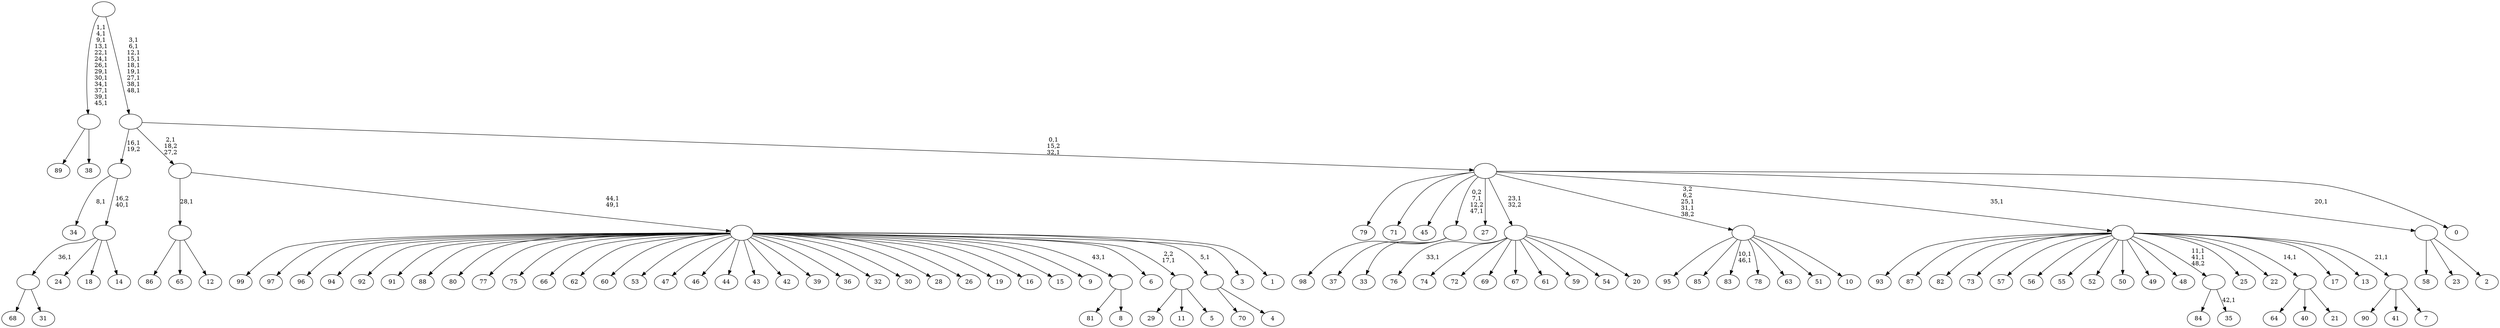 digraph T {
	150 [label="99"]
	149 [label="98"]
	148 [label="97"]
	147 [label="96"]
	146 [label="95"]
	145 [label="94"]
	144 [label="93"]
	143 [label="92"]
	142 [label="91"]
	141 [label="90"]
	140 [label="89"]
	139 [label="88"]
	138 [label="87"]
	137 [label="86"]
	136 [label="85"]
	135 [label="84"]
	134 [label="83"]
	131 [label="82"]
	130 [label="81"]
	129 [label="80"]
	128 [label="79"]
	127 [label="78"]
	126 [label="77"]
	125 [label="76"]
	123 [label="75"]
	122 [label="74"]
	121 [label="73"]
	120 [label="72"]
	119 [label="71"]
	118 [label="70"]
	117 [label="69"]
	116 [label="68"]
	115 [label="67"]
	114 [label="66"]
	113 [label="65"]
	112 [label="64"]
	111 [label="63"]
	110 [label="62"]
	109 [label="61"]
	108 [label="60"]
	107 [label="59"]
	106 [label="58"]
	105 [label="57"]
	104 [label="56"]
	103 [label="55"]
	102 [label="54"]
	101 [label="53"]
	100 [label="52"]
	99 [label="51"]
	98 [label="50"]
	97 [label="49"]
	96 [label="48"]
	95 [label="47"]
	94 [label="46"]
	93 [label="45"]
	92 [label="44"]
	91 [label="43"]
	90 [label="42"]
	89 [label="41"]
	88 [label="40"]
	87 [label="39"]
	86 [label="38"]
	85 [label=""]
	72 [label="37"]
	71 [label="36"]
	70 [label="35"]
	68 [label=""]
	66 [label="34"]
	64 [label="33"]
	63 [label=""]
	61 [label="32"]
	60 [label="31"]
	59 [label=""]
	58 [label="30"]
	57 [label="29"]
	56 [label="28"]
	55 [label="27"]
	54 [label="26"]
	53 [label="25"]
	52 [label="24"]
	51 [label="23"]
	50 [label="22"]
	49 [label="21"]
	48 [label=""]
	47 [label="20"]
	46 [label=""]
	45 [label="19"]
	44 [label="18"]
	43 [label="17"]
	42 [label="16"]
	41 [label="15"]
	40 [label="14"]
	39 [label=""]
	38 [label=""]
	37 [label="13"]
	36 [label="12"]
	35 [label=""]
	34 [label="11"]
	33 [label="10"]
	32 [label=""]
	30 [label="9"]
	29 [label="8"]
	28 [label=""]
	27 [label="7"]
	26 [label=""]
	25 [label=""]
	24 [label="6"]
	23 [label="5"]
	22 [label=""]
	21 [label="4"]
	20 [label=""]
	19 [label="3"]
	18 [label="2"]
	17 [label=""]
	16 [label="1"]
	15 [label=""]
	13 [label=""]
	12 [label="0"]
	11 [label=""]
	9 [label=""]
	0 [label=""]
	85 -> 140 [label=""]
	85 -> 86 [label=""]
	68 -> 70 [label="42,1"]
	68 -> 135 [label=""]
	63 -> 149 [label=""]
	63 -> 72 [label=""]
	63 -> 64 [label=""]
	59 -> 116 [label=""]
	59 -> 60 [label=""]
	48 -> 112 [label=""]
	48 -> 88 [label=""]
	48 -> 49 [label=""]
	46 -> 125 [label="33,1"]
	46 -> 122 [label=""]
	46 -> 120 [label=""]
	46 -> 117 [label=""]
	46 -> 115 [label=""]
	46 -> 109 [label=""]
	46 -> 107 [label=""]
	46 -> 102 [label=""]
	46 -> 47 [label=""]
	39 -> 59 [label="36,1"]
	39 -> 52 [label=""]
	39 -> 44 [label=""]
	39 -> 40 [label=""]
	38 -> 66 [label="8,1"]
	38 -> 39 [label="16,2\n40,1"]
	35 -> 137 [label=""]
	35 -> 113 [label=""]
	35 -> 36 [label=""]
	32 -> 134 [label="10,1\n46,1"]
	32 -> 146 [label=""]
	32 -> 136 [label=""]
	32 -> 127 [label=""]
	32 -> 111 [label=""]
	32 -> 99 [label=""]
	32 -> 33 [label=""]
	28 -> 130 [label=""]
	28 -> 29 [label=""]
	26 -> 141 [label=""]
	26 -> 89 [label=""]
	26 -> 27 [label=""]
	25 -> 68 [label="11,1\n41,1\n48,2"]
	25 -> 144 [label=""]
	25 -> 138 [label=""]
	25 -> 131 [label=""]
	25 -> 121 [label=""]
	25 -> 105 [label=""]
	25 -> 104 [label=""]
	25 -> 103 [label=""]
	25 -> 100 [label=""]
	25 -> 98 [label=""]
	25 -> 97 [label=""]
	25 -> 96 [label=""]
	25 -> 53 [label=""]
	25 -> 50 [label=""]
	25 -> 48 [label="14,1"]
	25 -> 43 [label=""]
	25 -> 37 [label=""]
	25 -> 26 [label="21,1"]
	22 -> 57 [label=""]
	22 -> 34 [label=""]
	22 -> 23 [label=""]
	20 -> 118 [label=""]
	20 -> 21 [label=""]
	17 -> 106 [label=""]
	17 -> 51 [label=""]
	17 -> 18 [label=""]
	15 -> 150 [label=""]
	15 -> 148 [label=""]
	15 -> 147 [label=""]
	15 -> 145 [label=""]
	15 -> 143 [label=""]
	15 -> 142 [label=""]
	15 -> 139 [label=""]
	15 -> 129 [label=""]
	15 -> 126 [label=""]
	15 -> 123 [label=""]
	15 -> 114 [label=""]
	15 -> 110 [label=""]
	15 -> 108 [label=""]
	15 -> 101 [label=""]
	15 -> 95 [label=""]
	15 -> 94 [label=""]
	15 -> 92 [label=""]
	15 -> 91 [label=""]
	15 -> 90 [label=""]
	15 -> 87 [label=""]
	15 -> 71 [label=""]
	15 -> 61 [label=""]
	15 -> 58 [label=""]
	15 -> 56 [label=""]
	15 -> 54 [label=""]
	15 -> 45 [label=""]
	15 -> 42 [label=""]
	15 -> 41 [label=""]
	15 -> 30 [label=""]
	15 -> 28 [label="43,1"]
	15 -> 24 [label=""]
	15 -> 22 [label="2,2\n17,1"]
	15 -> 20 [label="5,1"]
	15 -> 19 [label=""]
	15 -> 16 [label=""]
	13 -> 15 [label="44,1\n49,1"]
	13 -> 35 [label="28,1"]
	11 -> 32 [label="3,2\n6,2\n25,1\n31,1\n38,2"]
	11 -> 63 [label="0,2\n7,1\n12,2\n47,1"]
	11 -> 128 [label=""]
	11 -> 119 [label=""]
	11 -> 93 [label=""]
	11 -> 55 [label=""]
	11 -> 46 [label="23,1\n32,2"]
	11 -> 25 [label="35,1"]
	11 -> 17 [label="20,1"]
	11 -> 12 [label=""]
	9 -> 11 [label="0,1\n15,2\n32,1"]
	9 -> 38 [label="16,1\n19,2"]
	9 -> 13 [label="2,1\n18,2\n27,2"]
	0 -> 9 [label="3,1\n6,1\n12,1\n15,1\n18,1\n19,1\n27,1\n38,1\n48,1"]
	0 -> 85 [label="1,1\n4,1\n9,1\n13,1\n22,1\n24,1\n26,1\n29,1\n30,1\n34,1\n37,1\n39,1\n45,1"]
}
